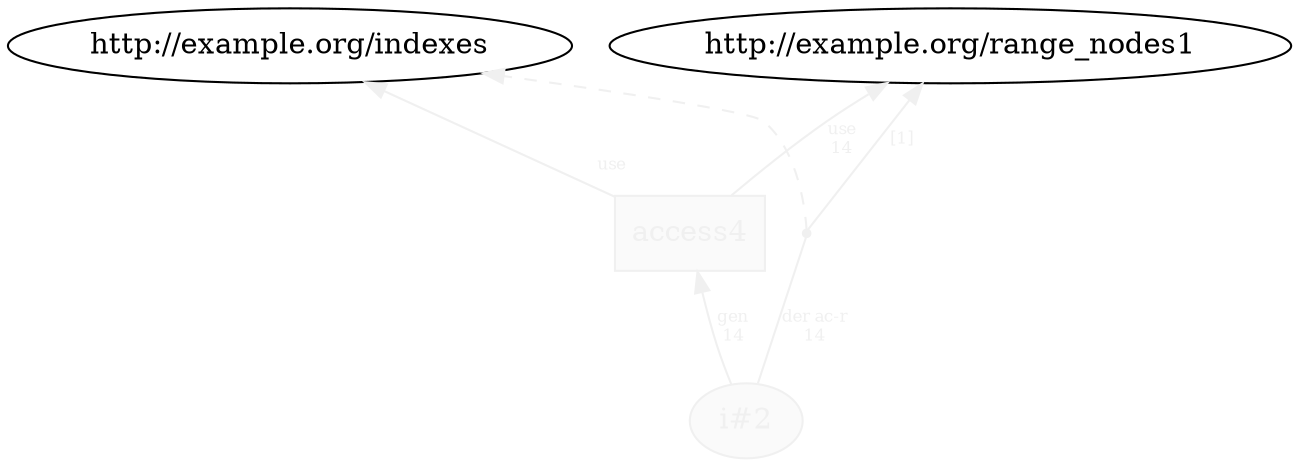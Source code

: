 digraph "PROV" { size="16,12"; rankdir="BT";
"http://example.org/i#2" [fillcolor="#FAFAFA",color="#F0F0F0",style="filled",fontcolor="#F0F0F0",label="i#2",URL="http://example.org/i#2"]
"http://example.org/access4" [fillcolor="#FAFAFA",color="#F0F0F0",shape="polygon",sides="4",style="filled",fontcolor="#F0F0F0",label="access4",URL="http://example.org/access4"]
"bn0" [shape="point",label="",fontcolor="#F0F0F0",color="#F0F0F0"]
"http://example.org/i#2" -> "bn0" [fontsize="8",distance="1.5",angle="60.0",rotation="20",label="der ac-r
14",arrowhead="none",fontcolor="#F0F0F0",color="#F0F0F0"]
"bn0" -> "http://example.org/indexes" [style="dashed",fontcolor="#F0F0F0",color="#F0F0F0"]
"bn0" -> "http://example.org/range_nodes1" [fontsize="8",distance="1.5",angle="60.0",rotation="20",label="[1]",fontcolor="#F0F0F0",color="#F0F0F0"]
"http://example.org/access4" -> "http://example.org/indexes" [labelfontsize="8",labeldistance="1.5",labelangle="60.0",rotation="20",taillabel="use",fontcolor="#F0F0F0",color="#F0F0F0"]
"http://example.org/access4" -> "http://example.org/range_nodes1" [fontsize="8",distance="1.5",angle="60.0",rotation="20",label="use
14",fontcolor="#F0F0F0",color="#F0F0F0"]
"http://example.org/i#2" -> "http://example.org/access4" [fontsize="8",distance="1.5",angle="60.0",rotation="20",label="gen
14",fontcolor="#F0F0F0",color="#F0F0F0"]
}
